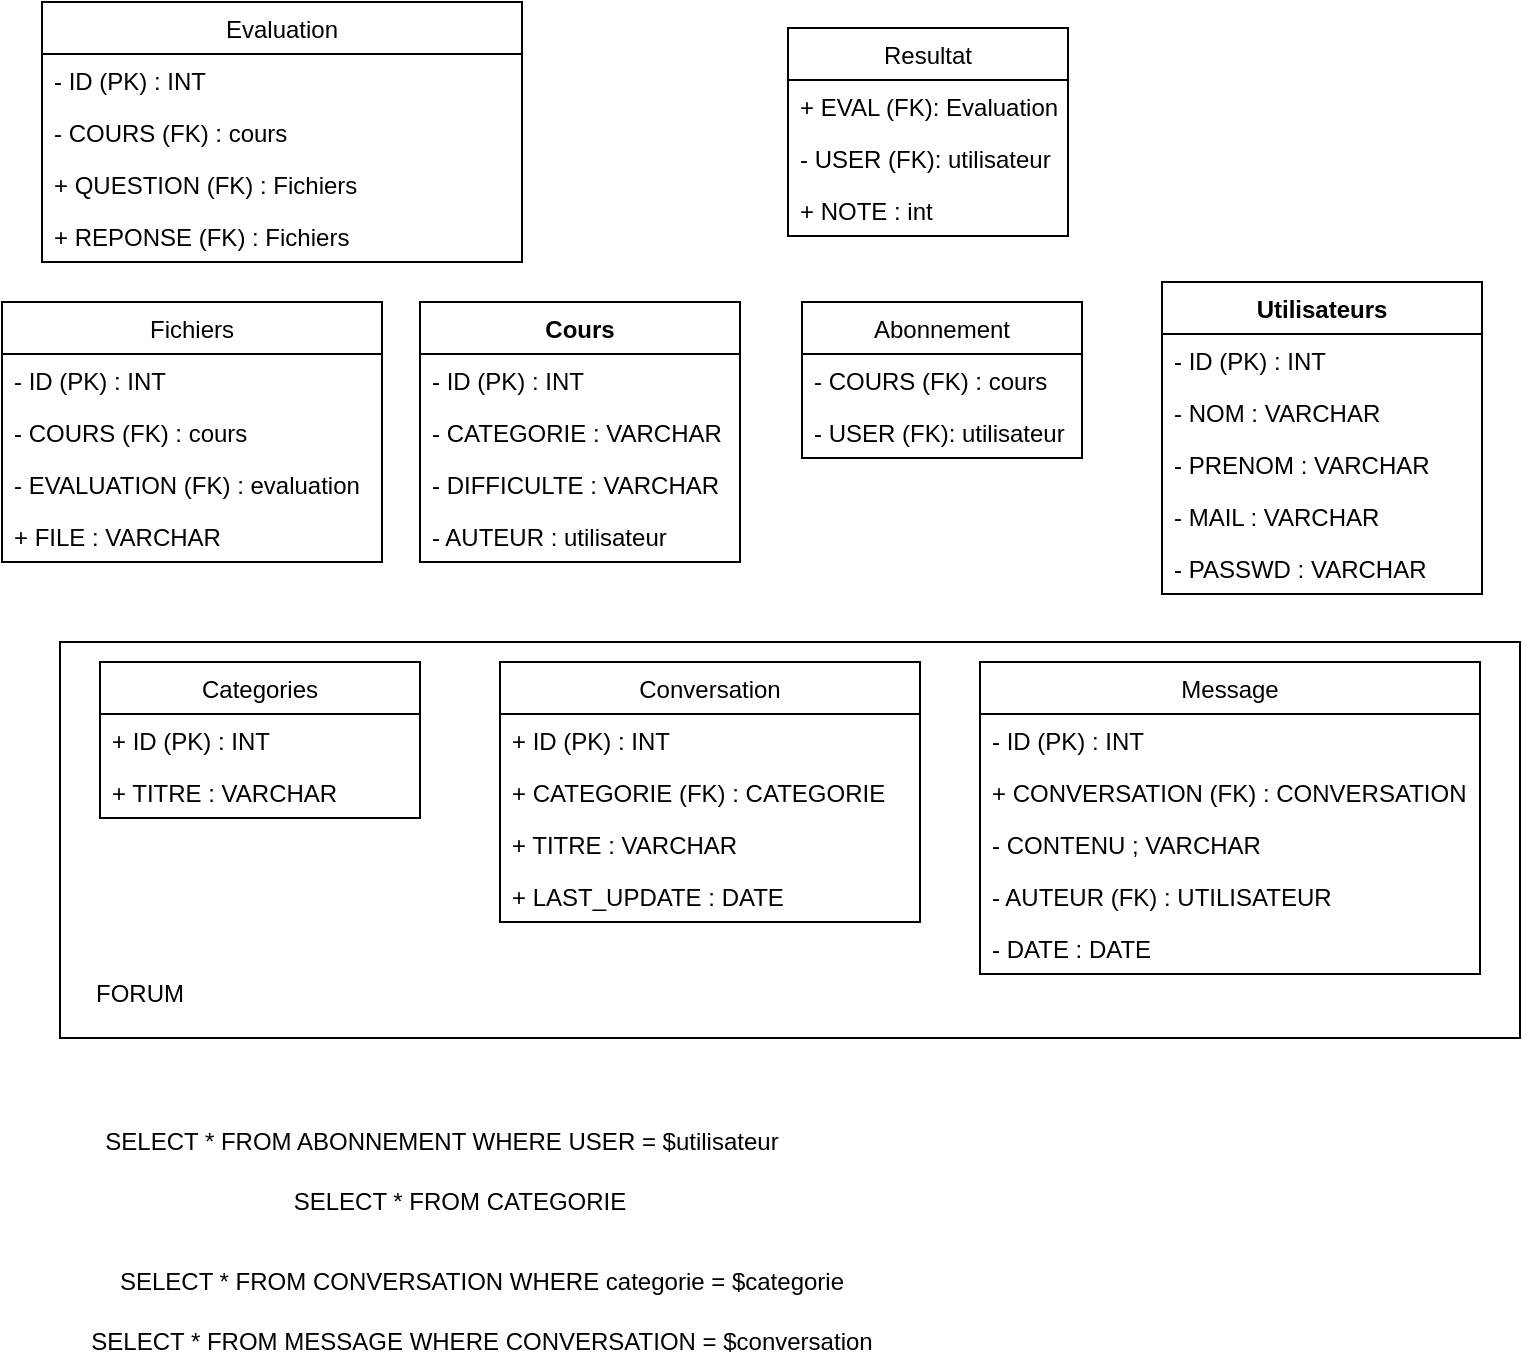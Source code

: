 <mxfile>
    <diagram id="ls9iMJYOqnS9x1CgrTXh" name="Page-1">
        <mxGraphModel dx="1422" dy="790" grid="1" gridSize="10" guides="1" tooltips="1" connect="1" arrows="1" fold="1" page="1" pageScale="1" pageWidth="827" pageHeight="1169" math="0" shadow="0">
            <root>
                <mxCell id="0"/>
                <mxCell id="1" parent="0"/>
                <mxCell id="i1HSXVlNavOhhj4Dw5Fh-17" value="" style="rounded=0;whiteSpace=wrap;html=1;" parent="1" vertex="1">
                    <mxGeometry x="49" y="360" width="730" height="198" as="geometry"/>
                </mxCell>
                <mxCell id="jfUhCK7AmtlkK5uLh8B1-1" value="Utilisateurs" style="swimlane;fontStyle=1;align=center;verticalAlign=top;childLayout=stackLayout;horizontal=1;startSize=26;horizontalStack=0;resizeParent=1;resizeParentMax=0;resizeLast=0;collapsible=1;marginBottom=0;" parent="1" vertex="1">
                    <mxGeometry x="600" y="180" width="160" height="156" as="geometry"/>
                </mxCell>
                <mxCell id="jfUhCK7AmtlkK5uLh8B1-14" value="- ID (PK) : INT" style="text;strokeColor=none;fillColor=none;align=left;verticalAlign=top;spacingLeft=4;spacingRight=4;overflow=hidden;rotatable=0;points=[[0,0.5],[1,0.5]];portConstraint=eastwest;" parent="jfUhCK7AmtlkK5uLh8B1-1" vertex="1">
                    <mxGeometry y="26" width="160" height="26" as="geometry"/>
                </mxCell>
                <mxCell id="jfUhCK7AmtlkK5uLh8B1-2" value="- NOM : VARCHAR" style="text;strokeColor=none;fillColor=none;align=left;verticalAlign=top;spacingLeft=4;spacingRight=4;overflow=hidden;rotatable=0;points=[[0,0.5],[1,0.5]];portConstraint=eastwest;" parent="jfUhCK7AmtlkK5uLh8B1-1" vertex="1">
                    <mxGeometry y="52" width="160" height="26" as="geometry"/>
                </mxCell>
                <mxCell id="jfUhCK7AmtlkK5uLh8B1-5" value="- PRENOM : VARCHAR" style="text;strokeColor=none;fillColor=none;align=left;verticalAlign=top;spacingLeft=4;spacingRight=4;overflow=hidden;rotatable=0;points=[[0,0.5],[1,0.5]];portConstraint=eastwest;" parent="jfUhCK7AmtlkK5uLh8B1-1" vertex="1">
                    <mxGeometry y="78" width="160" height="26" as="geometry"/>
                </mxCell>
                <mxCell id="jfUhCK7AmtlkK5uLh8B1-6" value="- MAIL : VARCHAR" style="text;strokeColor=none;fillColor=none;align=left;verticalAlign=top;spacingLeft=4;spacingRight=4;overflow=hidden;rotatable=0;points=[[0,0.5],[1,0.5]];portConstraint=eastwest;" parent="jfUhCK7AmtlkK5uLh8B1-1" vertex="1">
                    <mxGeometry y="104" width="160" height="26" as="geometry"/>
                </mxCell>
                <mxCell id="jfUhCK7AmtlkK5uLh8B1-7" value="- PASSWD : VARCHAR" style="text;strokeColor=none;fillColor=none;align=left;verticalAlign=top;spacingLeft=4;spacingRight=4;overflow=hidden;rotatable=0;points=[[0,0.5],[1,0.5]];portConstraint=eastwest;" parent="jfUhCK7AmtlkK5uLh8B1-1" vertex="1">
                    <mxGeometry y="130" width="160" height="26" as="geometry"/>
                </mxCell>
                <mxCell id="jfUhCK7AmtlkK5uLh8B1-8" value="Cours" style="swimlane;fontStyle=1;align=center;verticalAlign=top;childLayout=stackLayout;horizontal=1;startSize=26;horizontalStack=0;resizeParent=1;resizeParentMax=0;resizeLast=0;collapsible=1;marginBottom=0;" parent="1" vertex="1">
                    <mxGeometry x="229" y="190" width="160" height="130" as="geometry"/>
                </mxCell>
                <mxCell id="jfUhCK7AmtlkK5uLh8B1-13" value="- ID (PK) : INT" style="text;strokeColor=none;fillColor=none;align=left;verticalAlign=top;spacingLeft=4;spacingRight=4;overflow=hidden;rotatable=0;points=[[0,0.5],[1,0.5]];portConstraint=eastwest;" parent="jfUhCK7AmtlkK5uLh8B1-8" vertex="1">
                    <mxGeometry y="26" width="160" height="26" as="geometry"/>
                </mxCell>
                <mxCell id="jfUhCK7AmtlkK5uLh8B1-15" value="- CATEGORIE : VARCHAR" style="text;strokeColor=none;fillColor=none;align=left;verticalAlign=top;spacingLeft=4;spacingRight=4;overflow=hidden;rotatable=0;points=[[0,0.5],[1,0.5]];portConstraint=eastwest;" parent="jfUhCK7AmtlkK5uLh8B1-8" vertex="1">
                    <mxGeometry y="52" width="160" height="26" as="geometry"/>
                </mxCell>
                <mxCell id="jfUhCK7AmtlkK5uLh8B1-16" value="- DIFFICULTE : VARCHAR" style="text;strokeColor=none;fillColor=none;align=left;verticalAlign=top;spacingLeft=4;spacingRight=4;overflow=hidden;rotatable=0;points=[[0,0.5],[1,0.5]];portConstraint=eastwest;" parent="jfUhCK7AmtlkK5uLh8B1-8" vertex="1">
                    <mxGeometry y="78" width="160" height="26" as="geometry"/>
                </mxCell>
                <mxCell id="jfUhCK7AmtlkK5uLh8B1-17" value="- AUTEUR : utilisateur" style="text;strokeColor=none;fillColor=none;align=left;verticalAlign=top;spacingLeft=4;spacingRight=4;overflow=hidden;rotatable=0;points=[[0,0.5],[1,0.5]];portConstraint=eastwest;" parent="jfUhCK7AmtlkK5uLh8B1-8" vertex="1">
                    <mxGeometry y="104" width="160" height="26" as="geometry"/>
                </mxCell>
                <mxCell id="jfUhCK7AmtlkK5uLh8B1-18" value="Abonnement" style="swimlane;fontStyle=0;childLayout=stackLayout;horizontal=1;startSize=26;fillColor=none;horizontalStack=0;resizeParent=1;resizeParentMax=0;resizeLast=0;collapsible=1;marginBottom=0;" parent="1" vertex="1">
                    <mxGeometry x="420" y="190" width="140" height="78" as="geometry"/>
                </mxCell>
                <mxCell id="jfUhCK7AmtlkK5uLh8B1-20" value="- COURS (FK) : cours" style="text;strokeColor=none;fillColor=none;align=left;verticalAlign=top;spacingLeft=4;spacingRight=4;overflow=hidden;rotatable=0;points=[[0,0.5],[1,0.5]];portConstraint=eastwest;" parent="jfUhCK7AmtlkK5uLh8B1-18" vertex="1">
                    <mxGeometry y="26" width="140" height="26" as="geometry"/>
                </mxCell>
                <mxCell id="jfUhCK7AmtlkK5uLh8B1-19" value="- USER (FK): utilisateur" style="text;strokeColor=none;fillColor=none;align=left;verticalAlign=top;spacingLeft=4;spacingRight=4;overflow=hidden;rotatable=0;points=[[0,0.5],[1,0.5]];portConstraint=eastwest;" parent="jfUhCK7AmtlkK5uLh8B1-18" vertex="1">
                    <mxGeometry y="52" width="140" height="26" as="geometry"/>
                </mxCell>
                <mxCell id="jfUhCK7AmtlkK5uLh8B1-28" value="Message" style="swimlane;fontStyle=0;childLayout=stackLayout;horizontal=1;startSize=26;fillColor=none;horizontalStack=0;resizeParent=1;resizeParentMax=0;resizeLast=0;collapsible=1;marginBottom=0;" parent="1" vertex="1">
                    <mxGeometry x="509" y="370" width="250" height="156" as="geometry"/>
                </mxCell>
                <mxCell id="jfUhCK7AmtlkK5uLh8B1-29" value="- ID (PK) : INT" style="text;strokeColor=none;fillColor=none;align=left;verticalAlign=top;spacingLeft=4;spacingRight=4;overflow=hidden;rotatable=0;points=[[0,0.5],[1,0.5]];portConstraint=eastwest;" parent="jfUhCK7AmtlkK5uLh8B1-28" vertex="1">
                    <mxGeometry y="26" width="250" height="26" as="geometry"/>
                </mxCell>
                <mxCell id="i1HSXVlNavOhhj4Dw5Fh-12" value="+ CONVERSATION (FK) : CONVERSATION" style="text;strokeColor=none;fillColor=none;align=left;verticalAlign=top;spacingLeft=4;spacingRight=4;overflow=hidden;rotatable=0;points=[[0,0.5],[1,0.5]];portConstraint=eastwest;" parent="jfUhCK7AmtlkK5uLh8B1-28" vertex="1">
                    <mxGeometry y="52" width="250" height="26" as="geometry"/>
                </mxCell>
                <mxCell id="jfUhCK7AmtlkK5uLh8B1-30" value="- CONTENU ; VARCHAR" style="text;strokeColor=none;fillColor=none;align=left;verticalAlign=top;spacingLeft=4;spacingRight=4;overflow=hidden;rotatable=0;points=[[0,0.5],[1,0.5]];portConstraint=eastwest;" parent="jfUhCK7AmtlkK5uLh8B1-28" vertex="1">
                    <mxGeometry y="78" width="250" height="26" as="geometry"/>
                </mxCell>
                <mxCell id="jfUhCK7AmtlkK5uLh8B1-31" value="- AUTEUR (FK) : UTILISATEUR" style="text;strokeColor=none;fillColor=none;align=left;verticalAlign=top;spacingLeft=4;spacingRight=4;overflow=hidden;rotatable=0;points=[[0,0.5],[1,0.5]];portConstraint=eastwest;" parent="jfUhCK7AmtlkK5uLh8B1-28" vertex="1">
                    <mxGeometry y="104" width="250" height="26" as="geometry"/>
                </mxCell>
                <mxCell id="i1HSXVlNavOhhj4Dw5Fh-1" value="- DATE : DATE" style="text;strokeColor=none;fillColor=none;align=left;verticalAlign=top;spacingLeft=4;spacingRight=4;overflow=hidden;rotatable=0;points=[[0,0.5],[1,0.5]];portConstraint=eastwest;" parent="jfUhCK7AmtlkK5uLh8B1-28" vertex="1">
                    <mxGeometry y="130" width="250" height="26" as="geometry"/>
                </mxCell>
                <mxCell id="jfUhCK7AmtlkK5uLh8B1-32" value="Conversation" style="swimlane;fontStyle=0;childLayout=stackLayout;horizontal=1;startSize=26;fillColor=none;horizontalStack=0;resizeParent=1;resizeParentMax=0;resizeLast=0;collapsible=1;marginBottom=0;" parent="1" vertex="1">
                    <mxGeometry x="269" y="370" width="210" height="130" as="geometry"/>
                </mxCell>
                <mxCell id="jfUhCK7AmtlkK5uLh8B1-33" value="+ ID (PK) : INT" style="text;strokeColor=none;fillColor=none;align=left;verticalAlign=top;spacingLeft=4;spacingRight=4;overflow=hidden;rotatable=0;points=[[0,0.5],[1,0.5]];portConstraint=eastwest;" parent="jfUhCK7AmtlkK5uLh8B1-32" vertex="1">
                    <mxGeometry y="26" width="210" height="26" as="geometry"/>
                </mxCell>
                <mxCell id="i1HSXVlNavOhhj4Dw5Fh-11" value="+ CATEGORIE (FK) : CATEGORIE" style="text;strokeColor=none;fillColor=none;align=left;verticalAlign=top;spacingLeft=4;spacingRight=4;overflow=hidden;rotatable=0;points=[[0,0.5],[1,0.5]];portConstraint=eastwest;" parent="jfUhCK7AmtlkK5uLh8B1-32" vertex="1">
                    <mxGeometry y="52" width="210" height="26" as="geometry"/>
                </mxCell>
                <mxCell id="i1HSXVlNavOhhj4Dw5Fh-2" value="+ TITRE : VARCHAR" style="text;strokeColor=none;fillColor=none;align=left;verticalAlign=top;spacingLeft=4;spacingRight=4;overflow=hidden;rotatable=0;points=[[0,0.5],[1,0.5]];portConstraint=eastwest;" parent="jfUhCK7AmtlkK5uLh8B1-32" vertex="1">
                    <mxGeometry y="78" width="210" height="26" as="geometry"/>
                </mxCell>
                <mxCell id="i1HSXVlNavOhhj4Dw5Fh-13" value="+ LAST_UPDATE : DATE" style="text;strokeColor=none;fillColor=none;align=left;verticalAlign=top;spacingLeft=4;spacingRight=4;overflow=hidden;rotatable=0;points=[[0,0.5],[1,0.5]];portConstraint=eastwest;" parent="jfUhCK7AmtlkK5uLh8B1-32" vertex="1">
                    <mxGeometry y="104" width="210" height="26" as="geometry"/>
                </mxCell>
                <mxCell id="i1HSXVlNavOhhj4Dw5Fh-7" value="Categories" style="swimlane;fontStyle=0;childLayout=stackLayout;horizontal=1;startSize=26;fillColor=none;horizontalStack=0;resizeParent=1;resizeParentMax=0;resizeLast=0;collapsible=1;marginBottom=0;" parent="1" vertex="1">
                    <mxGeometry x="69" y="370" width="160" height="78" as="geometry"/>
                </mxCell>
                <mxCell id="i1HSXVlNavOhhj4Dw5Fh-8" value="+ ID (PK) : INT" style="text;strokeColor=none;fillColor=none;align=left;verticalAlign=top;spacingLeft=4;spacingRight=4;overflow=hidden;rotatable=0;points=[[0,0.5],[1,0.5]];portConstraint=eastwest;" parent="i1HSXVlNavOhhj4Dw5Fh-7" vertex="1">
                    <mxGeometry y="26" width="160" height="26" as="geometry"/>
                </mxCell>
                <mxCell id="i1HSXVlNavOhhj4Dw5Fh-9" value="+ TITRE : VARCHAR" style="text;strokeColor=none;fillColor=none;align=left;verticalAlign=top;spacingLeft=4;spacingRight=4;overflow=hidden;rotatable=0;points=[[0,0.5],[1,0.5]];portConstraint=eastwest;" parent="i1HSXVlNavOhhj4Dw5Fh-7" vertex="1">
                    <mxGeometry y="52" width="160" height="26" as="geometry"/>
                </mxCell>
                <mxCell id="i1HSXVlNavOhhj4Dw5Fh-14" value="Fichiers" style="swimlane;fontStyle=0;childLayout=stackLayout;horizontal=1;startSize=26;fillColor=none;horizontalStack=0;resizeParent=1;resizeParentMax=0;resizeLast=0;collapsible=1;marginBottom=0;" parent="1" vertex="1">
                    <mxGeometry x="20" y="190" width="190" height="130" as="geometry"/>
                </mxCell>
                <mxCell id="i1HSXVlNavOhhj4Dw5Fh-19" value="- ID (PK) : INT" style="text;strokeColor=none;fillColor=none;align=left;verticalAlign=top;spacingLeft=4;spacingRight=4;overflow=hidden;rotatable=0;points=[[0,0.5],[1,0.5]];portConstraint=eastwest;" parent="i1HSXVlNavOhhj4Dw5Fh-14" vertex="1">
                    <mxGeometry y="26" width="190" height="26" as="geometry"/>
                </mxCell>
                <mxCell id="i1HSXVlNavOhhj4Dw5Fh-15" value="- COURS (FK) : cours" style="text;strokeColor=none;fillColor=none;align=left;verticalAlign=top;spacingLeft=4;spacingRight=4;overflow=hidden;rotatable=0;points=[[0,0.5],[1,0.5]];portConstraint=eastwest;" parent="i1HSXVlNavOhhj4Dw5Fh-14" vertex="1">
                    <mxGeometry y="52" width="190" height="26" as="geometry"/>
                </mxCell>
                <mxCell id="2" value="- EVALUATION (FK) : evaluation" style="text;strokeColor=none;fillColor=none;align=left;verticalAlign=top;spacingLeft=4;spacingRight=4;overflow=hidden;rotatable=0;points=[[0,0.5],[1,0.5]];portConstraint=eastwest;" vertex="1" parent="i1HSXVlNavOhhj4Dw5Fh-14">
                    <mxGeometry y="78" width="190" height="26" as="geometry"/>
                </mxCell>
                <mxCell id="i1HSXVlNavOhhj4Dw5Fh-16" value="+ FILE : VARCHAR" style="text;strokeColor=none;fillColor=none;align=left;verticalAlign=top;spacingLeft=4;spacingRight=4;overflow=hidden;rotatable=0;points=[[0,0.5],[1,0.5]];portConstraint=eastwest;" parent="i1HSXVlNavOhhj4Dw5Fh-14" vertex="1">
                    <mxGeometry y="104" width="190" height="26" as="geometry"/>
                </mxCell>
                <mxCell id="i1HSXVlNavOhhj4Dw5Fh-18" value="FORUM" style="text;html=1;strokeColor=none;fillColor=none;align=center;verticalAlign=middle;whiteSpace=wrap;rounded=0;" parent="1" vertex="1">
                    <mxGeometry x="69" y="526" width="40" height="20" as="geometry"/>
                </mxCell>
                <mxCell id="i1HSXVlNavOhhj4Dw5Fh-20" value="SELECT * FROM ABONNEMENT WHERE USER = $utilisateur" style="text;html=1;strokeColor=none;fillColor=none;align=center;verticalAlign=middle;whiteSpace=wrap;rounded=0;" parent="1" vertex="1">
                    <mxGeometry x="40" y="600" width="400" height="20" as="geometry"/>
                </mxCell>
                <mxCell id="i1HSXVlNavOhhj4Dw5Fh-22" value="SELECT * FROM CATEGORIE" style="text;html=1;strokeColor=none;fillColor=none;align=center;verticalAlign=middle;whiteSpace=wrap;rounded=0;" parent="1" vertex="1">
                    <mxGeometry x="49" y="630" width="400" height="20" as="geometry"/>
                </mxCell>
                <mxCell id="i1HSXVlNavOhhj4Dw5Fh-24" value="SELECT * FROM CONVERSATION WHERE categorie = $categorie" style="text;html=1;strokeColor=none;fillColor=none;align=center;verticalAlign=middle;whiteSpace=wrap;rounded=0;" parent="1" vertex="1">
                    <mxGeometry x="60" y="670" width="400" height="20" as="geometry"/>
                </mxCell>
                <mxCell id="i1HSXVlNavOhhj4Dw5Fh-25" value="SELECT * FROM MESSAGE WHERE CONVERSATION = $conversation" style="text;html=1;strokeColor=none;fillColor=none;align=center;verticalAlign=middle;whiteSpace=wrap;rounded=0;" parent="1" vertex="1">
                    <mxGeometry x="60" y="700" width="400" height="20" as="geometry"/>
                </mxCell>
                <mxCell id="i1HSXVlNavOhhj4Dw5Fh-26" value="Evaluation" style="swimlane;fontStyle=0;childLayout=stackLayout;horizontal=1;startSize=26;fillColor=none;horizontalStack=0;resizeParent=1;resizeParentMax=0;resizeLast=0;collapsible=1;marginBottom=0;" parent="1" vertex="1">
                    <mxGeometry x="40" y="40" width="240" height="130" as="geometry"/>
                </mxCell>
                <mxCell id="i1HSXVlNavOhhj4Dw5Fh-27" value="- ID (PK) : INT" style="text;strokeColor=none;fillColor=none;align=left;verticalAlign=top;spacingLeft=4;spacingRight=4;overflow=hidden;rotatable=0;points=[[0,0.5],[1,0.5]];portConstraint=eastwest;" parent="i1HSXVlNavOhhj4Dw5Fh-26" vertex="1">
                    <mxGeometry y="26" width="240" height="26" as="geometry"/>
                </mxCell>
                <mxCell id="i1HSXVlNavOhhj4Dw5Fh-28" value="- COURS (FK) : cours" style="text;strokeColor=none;fillColor=none;align=left;verticalAlign=top;spacingLeft=4;spacingRight=4;overflow=hidden;rotatable=0;points=[[0,0.5],[1,0.5]];portConstraint=eastwest;" parent="i1HSXVlNavOhhj4Dw5Fh-26" vertex="1">
                    <mxGeometry y="52" width="240" height="26" as="geometry"/>
                </mxCell>
                <mxCell id="i1HSXVlNavOhhj4Dw5Fh-29" value="+ QUESTION (FK) : Fichiers" style="text;strokeColor=none;fillColor=none;align=left;verticalAlign=top;spacingLeft=4;spacingRight=4;overflow=hidden;rotatable=0;points=[[0,0.5],[1,0.5]];portConstraint=eastwest;" parent="i1HSXVlNavOhhj4Dw5Fh-26" vertex="1">
                    <mxGeometry y="78" width="240" height="26" as="geometry"/>
                </mxCell>
                <mxCell id="i1HSXVlNavOhhj4Dw5Fh-30" value="+ REPONSE (FK) : Fichiers" style="text;strokeColor=none;fillColor=none;align=left;verticalAlign=top;spacingLeft=4;spacingRight=4;overflow=hidden;rotatable=0;points=[[0,0.5],[1,0.5]];portConstraint=eastwest;" parent="i1HSXVlNavOhhj4Dw5Fh-26" vertex="1">
                    <mxGeometry y="104" width="240" height="26" as="geometry"/>
                </mxCell>
                <mxCell id="i1HSXVlNavOhhj4Dw5Fh-31" value="Resultat" style="swimlane;fontStyle=0;childLayout=stackLayout;horizontal=1;startSize=26;fillColor=none;horizontalStack=0;resizeParent=1;resizeParentMax=0;resizeLast=0;collapsible=1;marginBottom=0;" parent="1" vertex="1">
                    <mxGeometry x="413" y="53" width="140" height="104" as="geometry"/>
                </mxCell>
                <mxCell id="i1HSXVlNavOhhj4Dw5Fh-32" value="+ EVAL (FK): Evaluation" style="text;strokeColor=none;fillColor=none;align=left;verticalAlign=top;spacingLeft=4;spacingRight=4;overflow=hidden;rotatable=0;points=[[0,0.5],[1,0.5]];portConstraint=eastwest;" parent="i1HSXVlNavOhhj4Dw5Fh-31" vertex="1">
                    <mxGeometry y="26" width="140" height="26" as="geometry"/>
                </mxCell>
                <mxCell id="i1HSXVlNavOhhj4Dw5Fh-33" value="- USER (FK): utilisateur" style="text;strokeColor=none;fillColor=none;align=left;verticalAlign=top;spacingLeft=4;spacingRight=4;overflow=hidden;rotatable=0;points=[[0,0.5],[1,0.5]];portConstraint=eastwest;" parent="i1HSXVlNavOhhj4Dw5Fh-31" vertex="1">
                    <mxGeometry y="52" width="140" height="26" as="geometry"/>
                </mxCell>
                <mxCell id="i1HSXVlNavOhhj4Dw5Fh-34" value="+ NOTE : int" style="text;strokeColor=none;fillColor=none;align=left;verticalAlign=top;spacingLeft=4;spacingRight=4;overflow=hidden;rotatable=0;points=[[0,0.5],[1,0.5]];portConstraint=eastwest;" parent="i1HSXVlNavOhhj4Dw5Fh-31" vertex="1">
                    <mxGeometry y="78" width="140" height="26" as="geometry"/>
                </mxCell>
            </root>
        </mxGraphModel>
    </diagram>
</mxfile>
